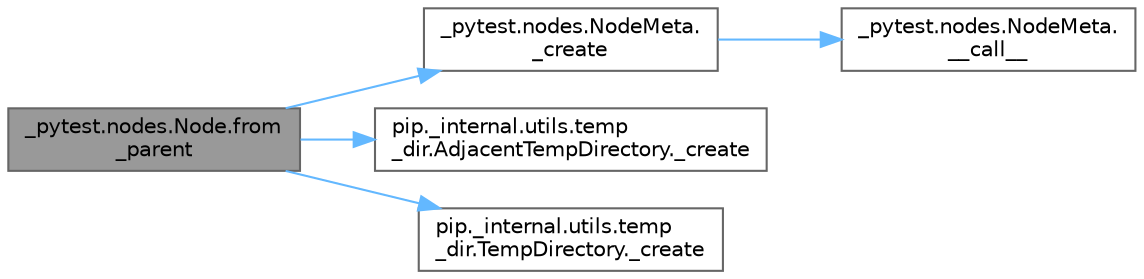 digraph "_pytest.nodes.Node.from_parent"
{
 // LATEX_PDF_SIZE
  bgcolor="transparent";
  edge [fontname=Helvetica,fontsize=10,labelfontname=Helvetica,labelfontsize=10];
  node [fontname=Helvetica,fontsize=10,shape=box,height=0.2,width=0.4];
  rankdir="LR";
  Node1 [id="Node000001",label="_pytest.nodes.Node.from\l_parent",height=0.2,width=0.4,color="gray40", fillcolor="grey60", style="filled", fontcolor="black",tooltip=" "];
  Node1 -> Node2 [id="edge1_Node000001_Node000002",color="steelblue1",style="solid",tooltip=" "];
  Node2 [id="Node000002",label="_pytest.nodes.NodeMeta.\l_create",height=0.2,width=0.4,color="grey40", fillcolor="white", style="filled",URL="$class__pytest_1_1nodes_1_1_node_meta.html#afb3584617253319110ae632462d4ffac",tooltip=" "];
  Node2 -> Node3 [id="edge2_Node000002_Node000003",color="steelblue1",style="solid",tooltip=" "];
  Node3 [id="Node000003",label="_pytest.nodes.NodeMeta.\l__call__",height=0.2,width=0.4,color="grey40", fillcolor="white", style="filled",URL="$class__pytest_1_1nodes_1_1_node_meta.html#af0bee4eedded7e16a58b91965e3375c1",tooltip=" "];
  Node1 -> Node4 [id="edge3_Node000001_Node000004",color="steelblue1",style="solid",tooltip=" "];
  Node4 [id="Node000004",label="pip._internal.utils.temp\l_dir.AdjacentTempDirectory._create",height=0.2,width=0.4,color="grey40", fillcolor="white", style="filled",URL="$classpip_1_1__internal_1_1utils_1_1temp__dir_1_1_adjacent_temp_directory.html#ae6b339ec2dd45257d8aebe3559ef14f4",tooltip=" "];
  Node1 -> Node5 [id="edge4_Node000001_Node000005",color="steelblue1",style="solid",tooltip=" "];
  Node5 [id="Node000005",label="pip._internal.utils.temp\l_dir.TempDirectory._create",height=0.2,width=0.4,color="grey40", fillcolor="white", style="filled",URL="$classpip_1_1__internal_1_1utils_1_1temp__dir_1_1_temp_directory.html#a1fd37ecb0a9ac0b50ac7417acaca45a8",tooltip=" "];
}
